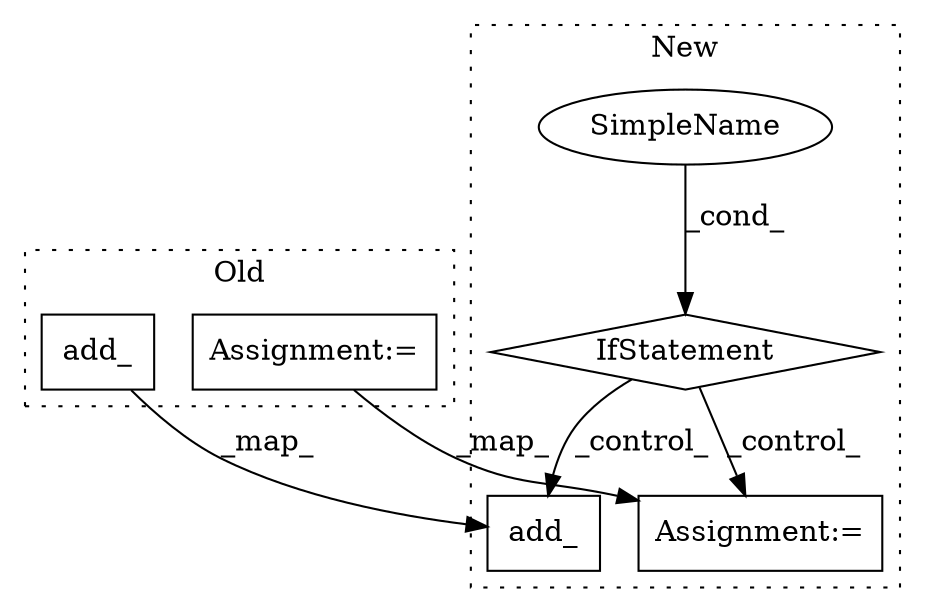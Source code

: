 digraph G {
subgraph cluster0 {
1 [label="add_" a="32" s="3330,3338" l="5,1" shape="box"];
5 [label="Assignment:=" a="7" s="3685" l="1" shape="box"];
label = "Old";
style="dotted";
}
subgraph cluster1 {
2 [label="add_" a="32" s="5018,5026" l="5,1" shape="box"];
3 [label="IfStatement" a="25" s="4883,4898" l="4,2" shape="diamond"];
4 [label="SimpleName" a="42" s="" l="" shape="ellipse"];
6 [label="Assignment:=" a="7" s="5161" l="1" shape="box"];
label = "New";
style="dotted";
}
1 -> 2 [label="_map_"];
3 -> 6 [label="_control_"];
3 -> 2 [label="_control_"];
4 -> 3 [label="_cond_"];
5 -> 6 [label="_map_"];
}